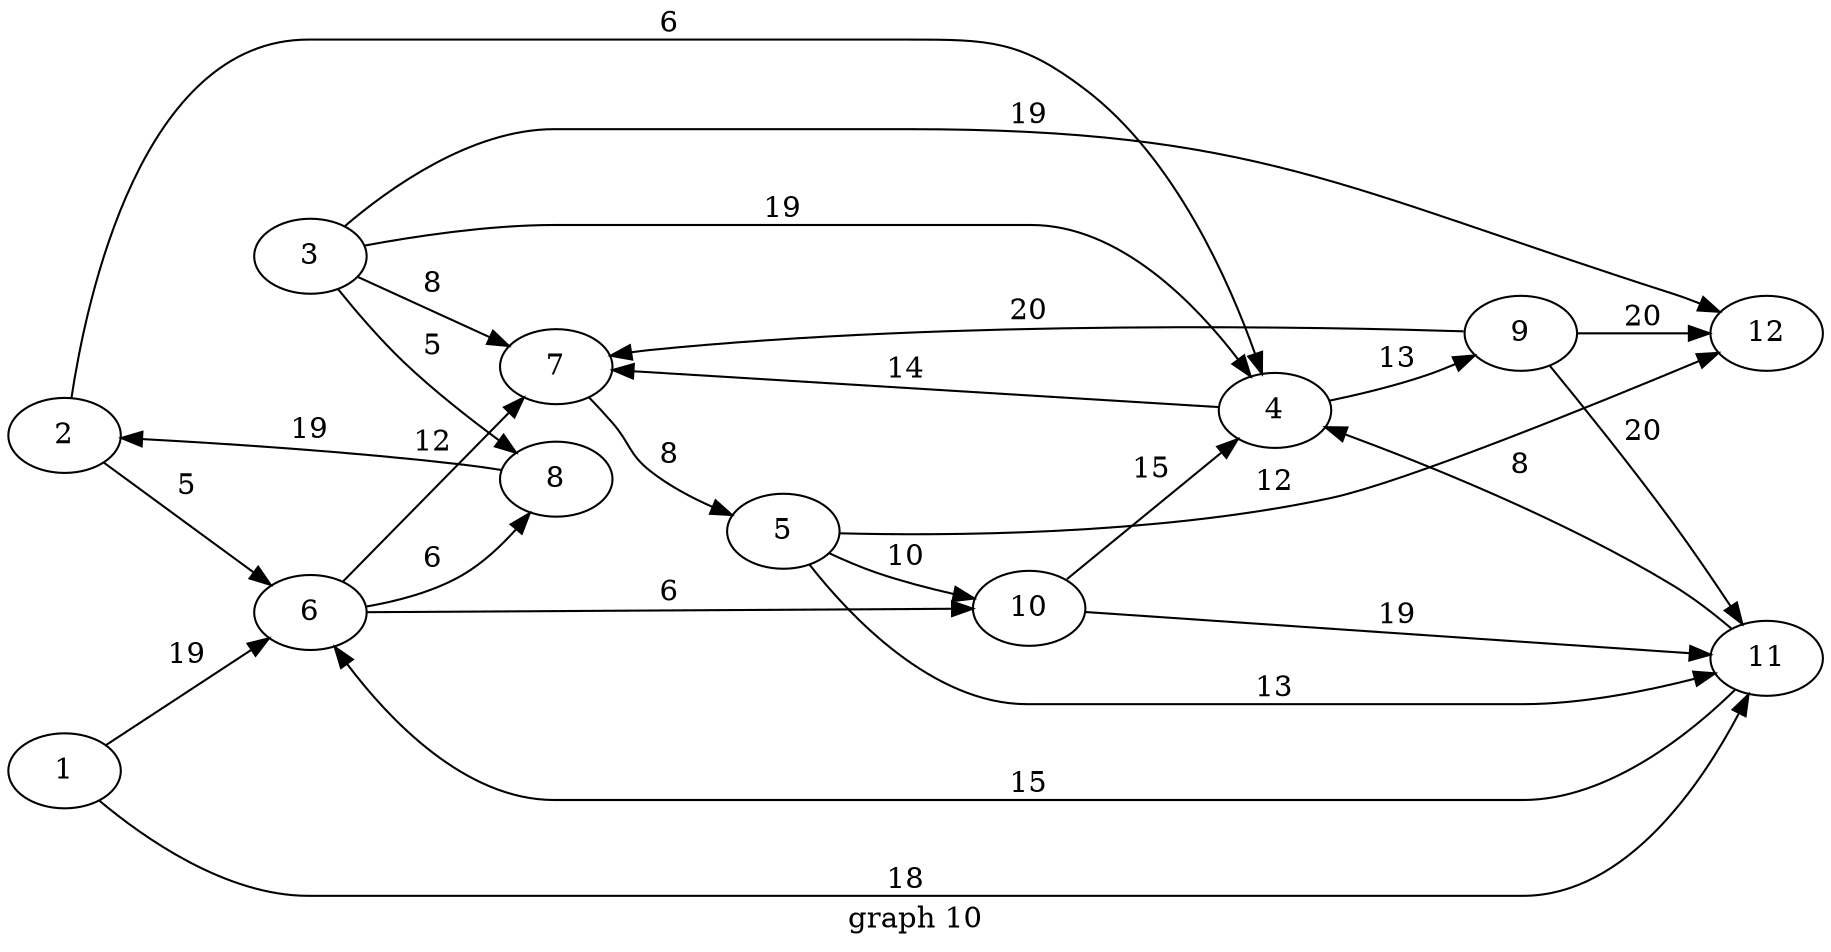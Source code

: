 digraph g{

rankdir = LR

2 -> 6 [label = " 5 "];
2 -> 4 [label = " 6 "];
3 -> 4 [label = " 19 "];
3 -> 7 [label = " 8 "];
3 -> 8 [label = " 5 "];
4 -> 7 [label = " 14 "];
4 -> 9 [label = " 13 "];
5 -> 10 [label = " 10 "];
5 -> 11 [label = " 13 "];
6 -> 8 [label = " 6 "];
6 -> 7 [label = " 12 "];
6 -> 10 [label = " 6 "];
7 -> 5 [label = " 8 "];
8 -> 2 [label = " 19 "];
9 -> 11 [label = " 20 "];
9 -> 7 [label = " 20 "];
10 -> 4 [label = " 15 "];
10 -> 11 [label = " 19 "];
11 -> 4 [label = " 8 "];
11 -> 6 [label = " 15 "];
1 -> 11 [label = " 18 "];
1 -> 6 [label = " 19 "];
9 -> 12 [label = " 20 "];
5 -> 12 [label = " 12 "];
3 -> 12 [label = " 19 "];

label = "graph 10"
}